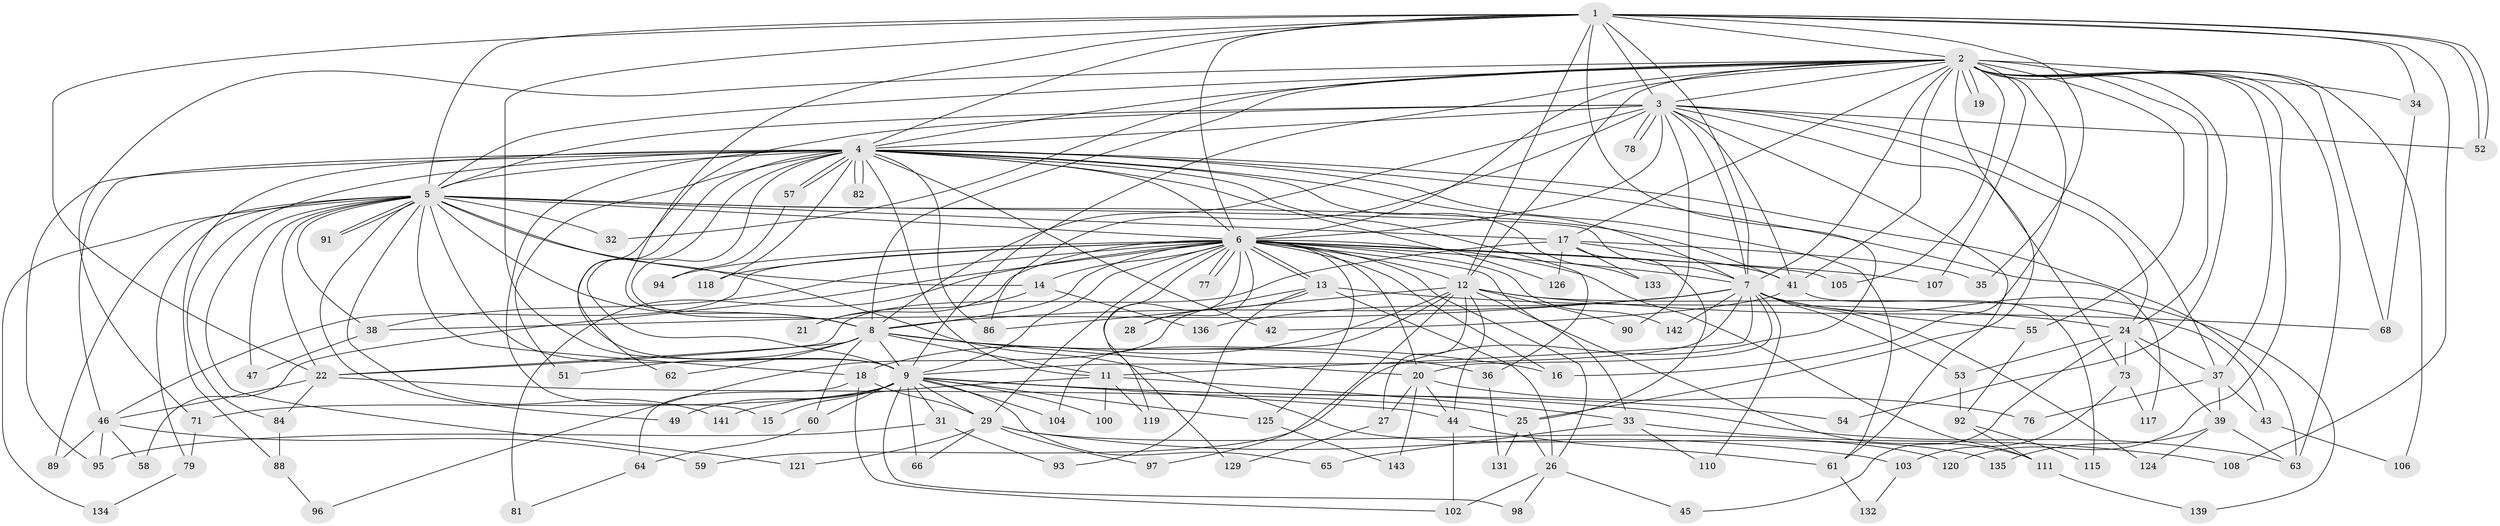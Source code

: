 // Generated by graph-tools (version 1.1) at 2025/51/02/27/25 19:51:47]
// undirected, 111 vertices, 264 edges
graph export_dot {
graph [start="1"]
  node [color=gray90,style=filled];
  1 [super="+80"];
  2 [super="+87"];
  3 [super="+85"];
  4 [super="+109"];
  5 [super="+99"];
  6 [super="+123"];
  7 [super="+69"];
  8 [super="+50"];
  9 [super="+10"];
  11 [super="+40"];
  12 [super="+30"];
  13 [super="+128"];
  14;
  15;
  16 [super="+83"];
  17 [super="+114"];
  18;
  19;
  20 [super="+23"];
  21;
  22 [super="+70"];
  24 [super="+74"];
  25 [super="+56"];
  26;
  27;
  28;
  29 [super="+75"];
  31;
  32;
  33;
  34;
  35;
  36 [super="+122"];
  37 [super="+48"];
  38 [super="+67"];
  39 [super="+116"];
  41 [super="+112"];
  42;
  43;
  44 [super="+138"];
  45;
  46 [super="+72"];
  47;
  49;
  51;
  52;
  53;
  54;
  55;
  57;
  58;
  59;
  60;
  61 [super="+101"];
  62;
  63 [super="+130"];
  64;
  65;
  66;
  68 [super="+137"];
  71;
  73;
  76;
  77;
  78;
  79;
  81;
  82;
  84;
  86 [super="+144"];
  88;
  89;
  90;
  91;
  92;
  93;
  94;
  95 [super="+140"];
  96;
  97;
  98;
  100;
  102 [super="+113"];
  103;
  104;
  105;
  106;
  107;
  108;
  110;
  111 [super="+127"];
  115;
  117;
  118;
  119;
  120;
  121;
  124;
  125;
  126;
  129;
  131;
  132;
  133;
  134;
  135;
  136;
  139;
  141;
  142;
  143;
  1 -- 2;
  1 -- 3 [weight=2];
  1 -- 4;
  1 -- 5 [weight=2];
  1 -- 6;
  1 -- 7;
  1 -- 8;
  1 -- 9 [weight=2];
  1 -- 34;
  1 -- 35;
  1 -- 52;
  1 -- 52;
  1 -- 59;
  1 -- 12;
  1 -- 108;
  1 -- 22;
  2 -- 3;
  2 -- 4;
  2 -- 5;
  2 -- 6;
  2 -- 7;
  2 -- 8;
  2 -- 9 [weight=2];
  2 -- 12;
  2 -- 16;
  2 -- 17;
  2 -- 19;
  2 -- 19;
  2 -- 24 [weight=2];
  2 -- 32;
  2 -- 34;
  2 -- 37;
  2 -- 54;
  2 -- 55;
  2 -- 63;
  2 -- 68;
  2 -- 71;
  2 -- 105;
  2 -- 106;
  2 -- 107;
  2 -- 120;
  2 -- 41;
  2 -- 25;
  3 -- 4;
  3 -- 5;
  3 -- 6;
  3 -- 7;
  3 -- 8;
  3 -- 9 [weight=2];
  3 -- 24;
  3 -- 41;
  3 -- 61;
  3 -- 73;
  3 -- 78;
  3 -- 78;
  3 -- 86;
  3 -- 90;
  3 -- 52;
  3 -- 37;
  4 -- 5;
  4 -- 6;
  4 -- 7 [weight=2];
  4 -- 8;
  4 -- 9 [weight=2];
  4 -- 11;
  4 -- 15;
  4 -- 36;
  4 -- 42;
  4 -- 46;
  4 -- 51;
  4 -- 57;
  4 -- 57;
  4 -- 61;
  4 -- 62;
  4 -- 82 [weight=2];
  4 -- 82;
  4 -- 84;
  4 -- 86;
  4 -- 88;
  4 -- 95;
  4 -- 117;
  4 -- 118;
  4 -- 126;
  4 -- 133;
  4 -- 63;
  5 -- 6;
  5 -- 7;
  5 -- 8;
  5 -- 9 [weight=2];
  5 -- 14;
  5 -- 17;
  5 -- 18;
  5 -- 22;
  5 -- 32;
  5 -- 41;
  5 -- 47;
  5 -- 49;
  5 -- 79;
  5 -- 89;
  5 -- 91;
  5 -- 91;
  5 -- 121;
  5 -- 134;
  5 -- 141;
  5 -- 38;
  5 -- 135;
  6 -- 7;
  6 -- 8;
  6 -- 9 [weight=2];
  6 -- 12;
  6 -- 13;
  6 -- 13;
  6 -- 14;
  6 -- 16;
  6 -- 20;
  6 -- 21;
  6 -- 26;
  6 -- 28;
  6 -- 33;
  6 -- 38;
  6 -- 58;
  6 -- 77;
  6 -- 77;
  6 -- 81;
  6 -- 94;
  6 -- 105;
  6 -- 107;
  6 -- 118;
  6 -- 119;
  6 -- 125;
  6 -- 142;
  6 -- 46;
  6 -- 111;
  6 -- 129;
  6 -- 29;
  7 -- 8;
  7 -- 9 [weight=2];
  7 -- 11;
  7 -- 38;
  7 -- 53;
  7 -- 55;
  7 -- 110;
  7 -- 124;
  7 -- 136;
  7 -- 139;
  7 -- 142;
  7 -- 20;
  8 -- 9 [weight=2];
  8 -- 20;
  8 -- 36;
  8 -- 51;
  8 -- 60;
  8 -- 62;
  8 -- 22;
  8 -- 11;
  8 -- 16;
  9 -- 31 [weight=2];
  9 -- 49;
  9 -- 66 [weight=2];
  9 -- 98;
  9 -- 100;
  9 -- 104;
  9 -- 65;
  9 -- 71;
  9 -- 15;
  9 -- 29;
  9 -- 54;
  9 -- 60;
  9 -- 125;
  9 -- 63;
  9 -- 44;
  11 -- 33;
  11 -- 119;
  11 -- 141;
  11 -- 100;
  12 -- 18;
  12 -- 27;
  12 -- 43;
  12 -- 90;
  12 -- 97;
  12 -- 104;
  12 -- 68;
  12 -- 44;
  12 -- 111;
  12 -- 86;
  13 -- 26;
  13 -- 28;
  13 -- 93;
  13 -- 96;
  13 -- 24;
  14 -- 21;
  14 -- 136;
  17 -- 22;
  17 -- 25;
  17 -- 35;
  17 -- 126;
  17 -- 133;
  17 -- 41;
  18 -- 29;
  18 -- 64;
  18 -- 102;
  20 -- 27;
  20 -- 44;
  20 -- 76;
  20 -- 143;
  22 -- 25;
  22 -- 46;
  22 -- 84;
  24 -- 37;
  24 -- 39;
  24 -- 45;
  24 -- 53;
  24 -- 73;
  25 -- 26;
  25 -- 131;
  26 -- 45;
  26 -- 98;
  26 -- 102;
  27 -- 129;
  29 -- 97;
  29 -- 103;
  29 -- 121;
  29 -- 120;
  29 -- 66;
  31 -- 93;
  31 -- 95;
  33 -- 65;
  33 -- 108;
  33 -- 110;
  34 -- 68;
  36 -- 131;
  37 -- 39;
  37 -- 43;
  37 -- 76;
  38 -- 47;
  39 -- 124;
  39 -- 135;
  39 -- 63;
  41 -- 42;
  41 -- 115;
  43 -- 106;
  44 -- 102;
  44 -- 61;
  46 -- 58;
  46 -- 59;
  46 -- 89;
  46 -- 95;
  53 -- 92;
  55 -- 92;
  57 -- 94;
  60 -- 64;
  61 -- 132;
  64 -- 81;
  71 -- 79;
  73 -- 103;
  73 -- 117;
  79 -- 134;
  84 -- 88;
  88 -- 96;
  92 -- 111;
  92 -- 115;
  103 -- 132;
  111 -- 139;
  125 -- 143;
}
